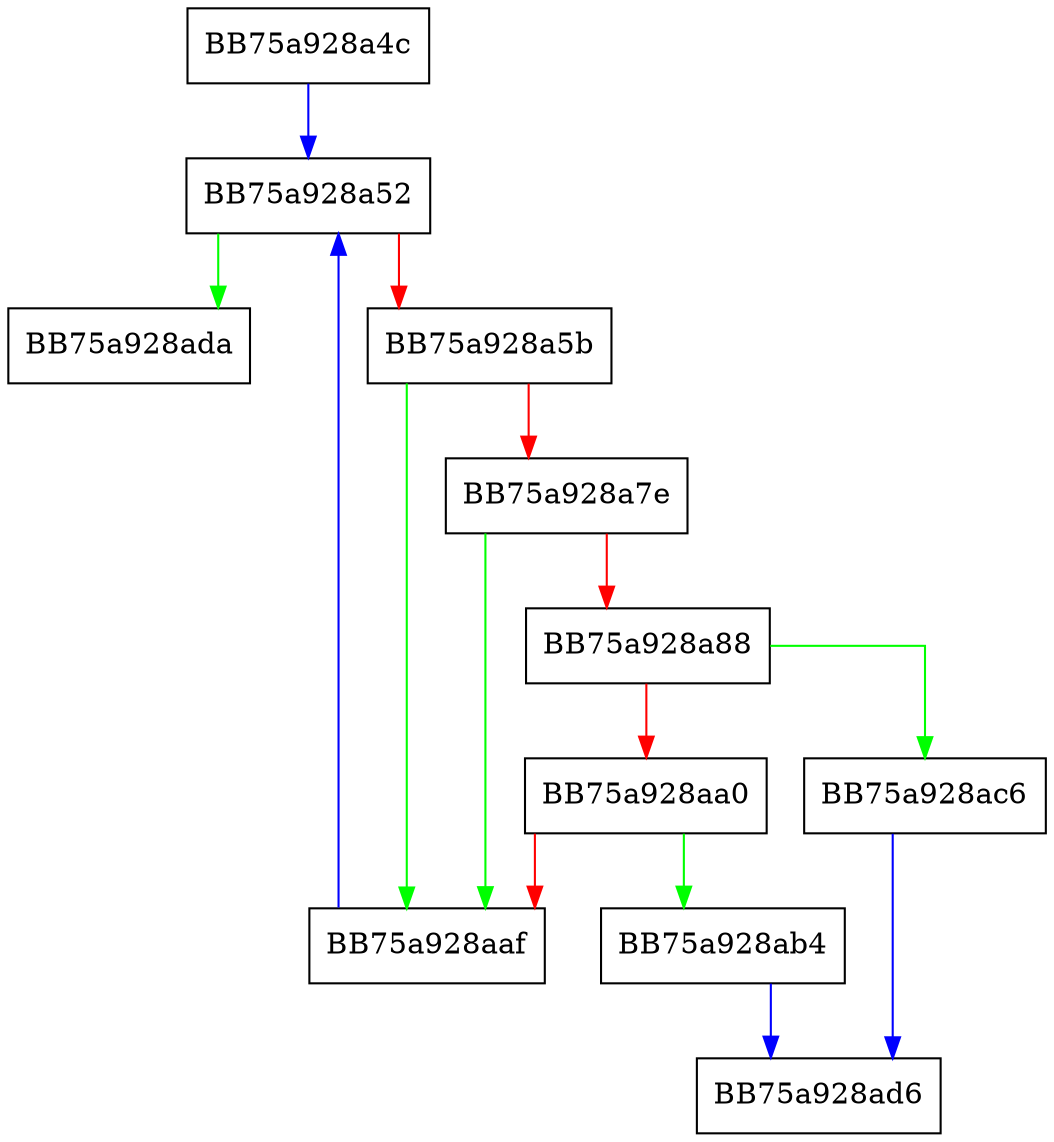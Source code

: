 digraph _Better_match {
  node [shape="box"];
  graph [splines=ortho];
  BB75a928a4c -> BB75a928a52 [color="blue"];
  BB75a928a52 -> BB75a928ada [color="green"];
  BB75a928a52 -> BB75a928a5b [color="red"];
  BB75a928a5b -> BB75a928aaf [color="green"];
  BB75a928a5b -> BB75a928a7e [color="red"];
  BB75a928a7e -> BB75a928aaf [color="green"];
  BB75a928a7e -> BB75a928a88 [color="red"];
  BB75a928a88 -> BB75a928ac6 [color="green"];
  BB75a928a88 -> BB75a928aa0 [color="red"];
  BB75a928aa0 -> BB75a928ab4 [color="green"];
  BB75a928aa0 -> BB75a928aaf [color="red"];
  BB75a928aaf -> BB75a928a52 [color="blue"];
  BB75a928ab4 -> BB75a928ad6 [color="blue"];
  BB75a928ac6 -> BB75a928ad6 [color="blue"];
}